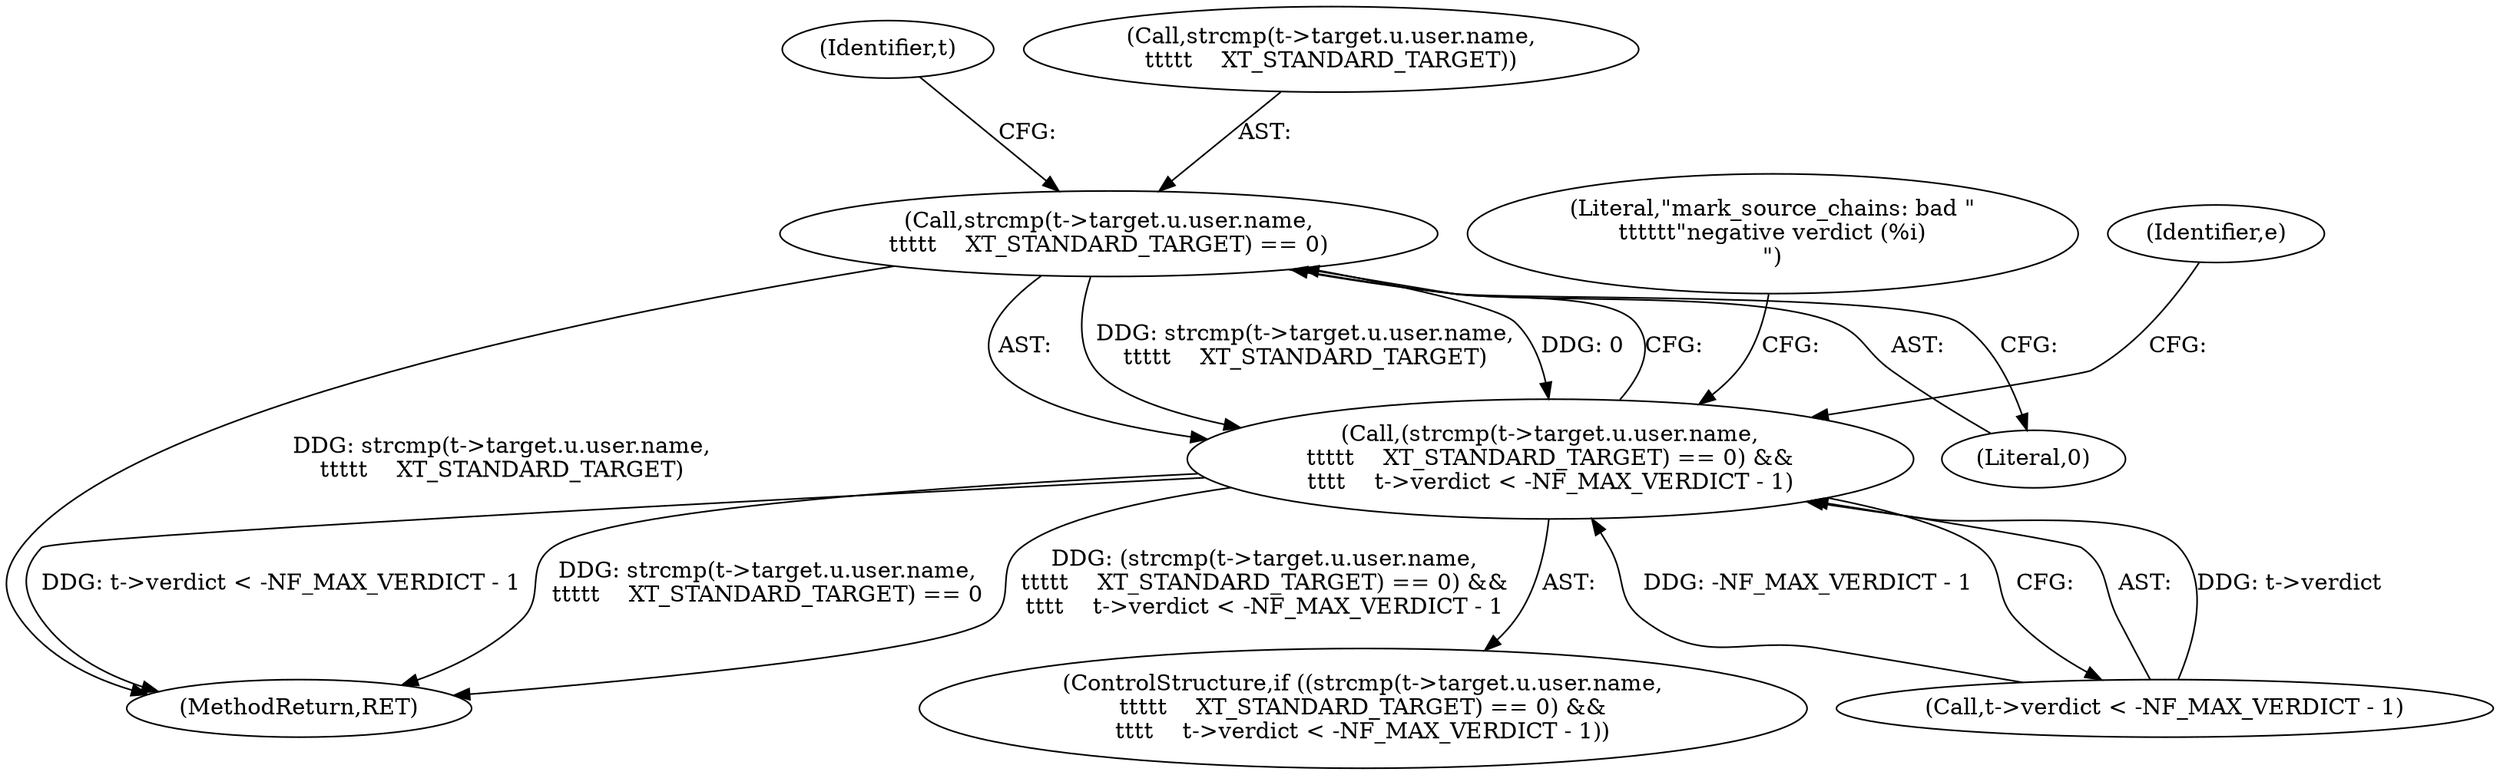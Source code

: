 digraph "0_linux_54d83fc74aa9ec72794373cb47432c5f7fb1a309_6@API" {
"1000243" [label="(Call,strcmp(t->target.u.user.name,\n\t\t\t\t\t    XT_STANDARD_TARGET) == 0)"];
"1000242" [label="(Call,(strcmp(t->target.u.user.name,\n\t\t\t\t\t    XT_STANDARD_TARGET) == 0) &&\n\t\t\t\t    t->verdict < -NF_MAX_VERDICT - 1)"];
"1000266" [label="(Literal,\"mark_source_chains: bad \"\n\t\t\t\t\t\t\"negative verdict (%i)\n\")"];
"1000432" [label="(MethodReturn,RET)"];
"1000258" [label="(Identifier,t)"];
"1000242" [label="(Call,(strcmp(t->target.u.user.name,\n\t\t\t\t\t    XT_STANDARD_TARGET) == 0) &&\n\t\t\t\t    t->verdict < -NF_MAX_VERDICT - 1)"];
"1000241" [label="(ControlStructure,if ((strcmp(t->target.u.user.name,\n\t\t\t\t\t    XT_STANDARD_TARGET) == 0) &&\n\t\t\t\t    t->verdict < -NF_MAX_VERDICT - 1))"];
"1000243" [label="(Call,strcmp(t->target.u.user.name,\n\t\t\t\t\t    XT_STANDARD_TARGET) == 0)"];
"1000255" [label="(Literal,0)"];
"1000276" [label="(Identifier,e)"];
"1000256" [label="(Call,t->verdict < -NF_MAX_VERDICT - 1)"];
"1000244" [label="(Call,strcmp(t->target.u.user.name,\n\t\t\t\t\t    XT_STANDARD_TARGET))"];
"1000243" -> "1000242"  [label="AST: "];
"1000243" -> "1000255"  [label="CFG: "];
"1000244" -> "1000243"  [label="AST: "];
"1000255" -> "1000243"  [label="AST: "];
"1000258" -> "1000243"  [label="CFG: "];
"1000242" -> "1000243"  [label="CFG: "];
"1000243" -> "1000432"  [label="DDG: strcmp(t->target.u.user.name,\n\t\t\t\t\t    XT_STANDARD_TARGET)"];
"1000243" -> "1000242"  [label="DDG: strcmp(t->target.u.user.name,\n\t\t\t\t\t    XT_STANDARD_TARGET)"];
"1000243" -> "1000242"  [label="DDG: 0"];
"1000242" -> "1000241"  [label="AST: "];
"1000242" -> "1000256"  [label="CFG: "];
"1000256" -> "1000242"  [label="AST: "];
"1000266" -> "1000242"  [label="CFG: "];
"1000276" -> "1000242"  [label="CFG: "];
"1000242" -> "1000432"  [label="DDG: (strcmp(t->target.u.user.name,\n\t\t\t\t\t    XT_STANDARD_TARGET) == 0) &&\n\t\t\t\t    t->verdict < -NF_MAX_VERDICT - 1"];
"1000242" -> "1000432"  [label="DDG: t->verdict < -NF_MAX_VERDICT - 1"];
"1000242" -> "1000432"  [label="DDG: strcmp(t->target.u.user.name,\n\t\t\t\t\t    XT_STANDARD_TARGET) == 0"];
"1000256" -> "1000242"  [label="DDG: t->verdict"];
"1000256" -> "1000242"  [label="DDG: -NF_MAX_VERDICT - 1"];
}
